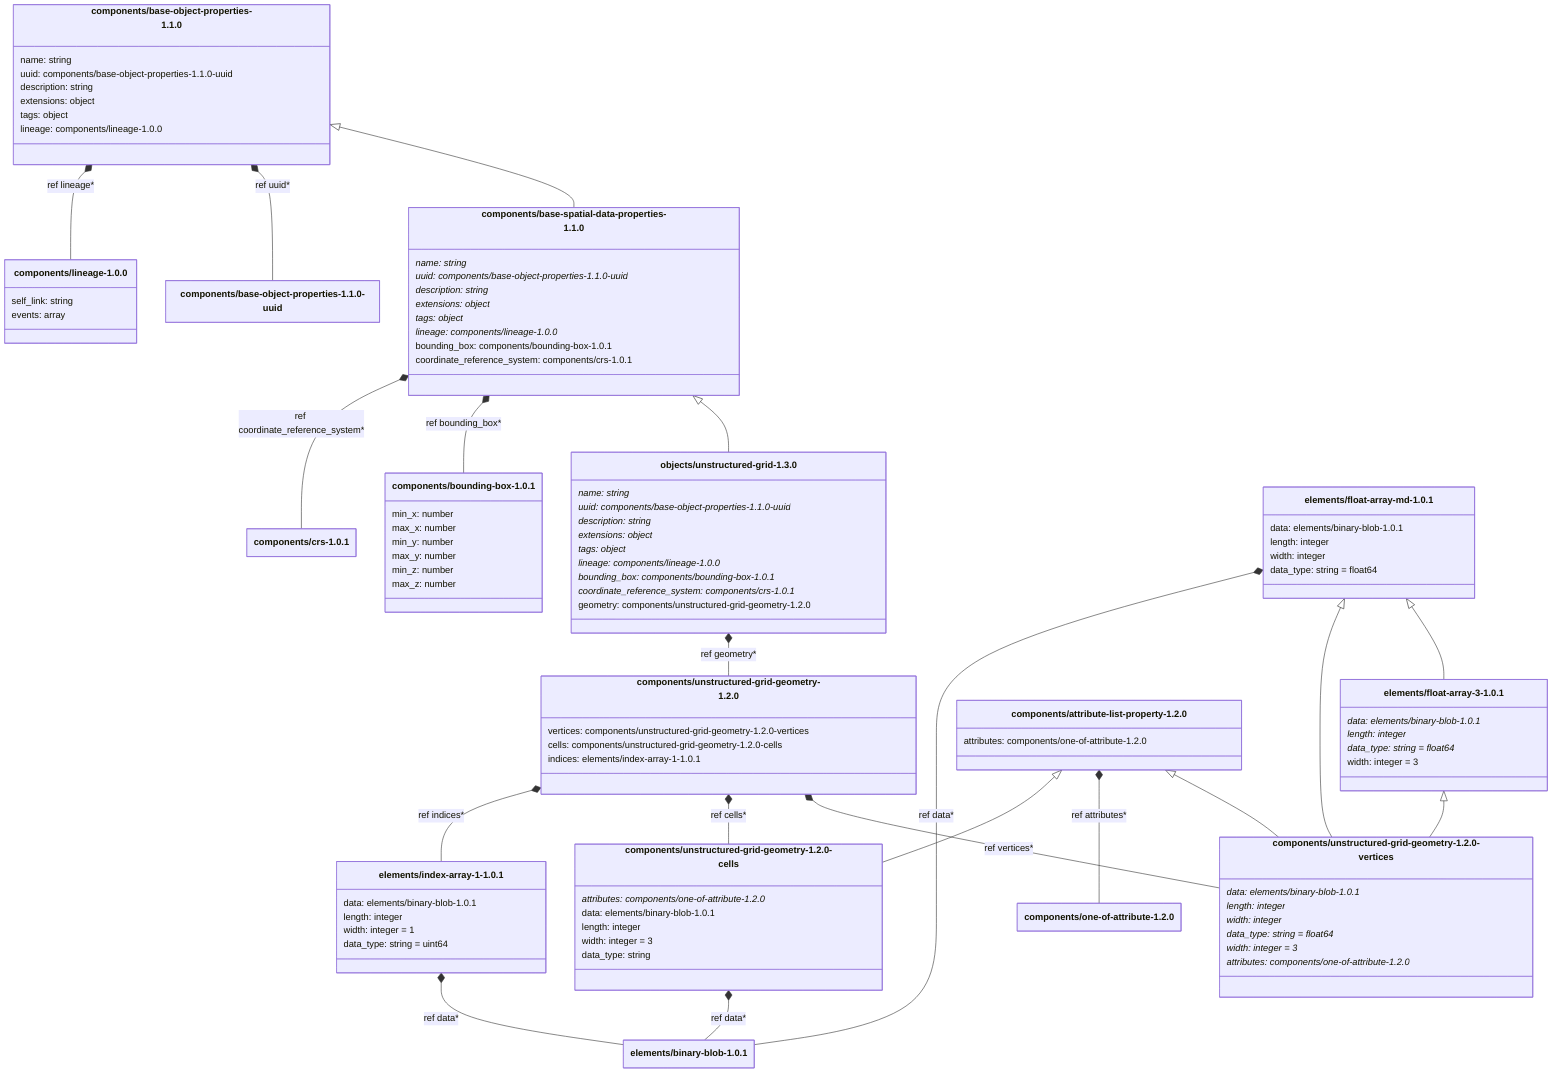 ---
config:
    class:
        hideEmptyMembersBox: true
---

classDiagram
    class `components/base-object-properties-1.1.0`:::schemaComponent {
        name: string
        uuid: components/base-object-properties-1.1.0-uuid
        description: string
        extensions: object
        tags: object
        lineage: components/lineage-1.0.0
    }
    class `components/base-spatial-data-properties-1.1.0`:::schemaComponent {
        name: string*
        uuid: components/base-object-properties-1.1.0-uuid*
        description: string*
        extensions: object*
        tags: object*
        lineage: components/lineage-1.0.0*
        bounding_box: components/bounding-box-1.0.1
        coordinate_reference_system: components/crs-1.0.1
    }
    `components/base-object-properties-1.1.0` <|-- `components/base-spatial-data-properties-1.1.0`
    class `objects/unstructured-grid-1.3.0`:::schemaObject {
        name: string*
        uuid: components/base-object-properties-1.1.0-uuid*
        description: string*
        extensions: object*
        tags: object*
        lineage: components/lineage-1.0.0*
        bounding_box: components/bounding-box-1.0.1*
        coordinate_reference_system: components/crs-1.0.1*
        geometry: components/unstructured-grid-geometry-1.2.0
    }
    `components/base-spatial-data-properties-1.1.0` <|-- `objects/unstructured-grid-1.3.0`
    `components/base-object-properties-1.1.0` *-- `components/base-object-properties-1.1.0-uuid` : ref uuid*
    `components/base-object-properties-1.1.0` *-- `components/lineage-1.0.0` : ref lineage*
    `components/base-spatial-data-properties-1.1.0` *-- `components/bounding-box-1.0.1` : ref bounding_box*
    `components/base-spatial-data-properties-1.1.0` *-- `components/crs-1.0.1` : ref coordinate_reference_system*
    `objects/unstructured-grid-1.3.0` *-- `components/unstructured-grid-geometry-1.2.0` : ref geometry*
    class `components/unstructured-grid-geometry-1.2.0`:::schemaComponent {
        vertices: components/unstructured-grid-geometry-1.2.0-vertices
        cells: components/unstructured-grid-geometry-1.2.0-cells
        indices: elements/index-array-1-1.0.1
    }
    `components/unstructured-grid-geometry-1.2.0` *-- `components/unstructured-grid-geometry-1.2.0-vertices` : ref vertices*
    `components/unstructured-grid-geometry-1.2.0` *-- `components/unstructured-grid-geometry-1.2.0-cells` : ref cells*
    `components/unstructured-grid-geometry-1.2.0` *-- `elements/index-array-1-1.0.1` : ref indices*
    class `elements/float-array-md-1.0.1`:::schemaElement {
        data: elements/binary-blob-1.0.1
        length: integer
        width: integer
        data_type: string = float64
    }
    class `elements/float-array-3-1.0.1`:::schemaElement {
        data: elements/binary-blob-1.0.1*
        length: integer*
        data_type: string = float64*
        width: integer = 3
    }
    `elements/float-array-md-1.0.1` <|-- `elements/float-array-3-1.0.1`
    class `components/attribute-list-property-1.2.0`:::schemaComponent {
        attributes: components/one-of-attribute-1.2.0
    }
    class `components/unstructured-grid-geometry-1.2.0-vertices`:::schemaImplicit {
        data: elements/binary-blob-1.0.1*
        length: integer*
        width: integer*
        data_type: string = float64*
        width: integer = 3*
        attributes: components/one-of-attribute-1.2.0*
    }
    `elements/float-array-md-1.0.1` <|-- `components/unstructured-grid-geometry-1.2.0-vertices`
    `elements/float-array-3-1.0.1` <|-- `components/unstructured-grid-geometry-1.2.0-vertices`
    `components/attribute-list-property-1.2.0` <|-- `components/unstructured-grid-geometry-1.2.0-vertices`
    `elements/float-array-md-1.0.1` *-- `elements/binary-blob-1.0.1` : ref data*
    `components/attribute-list-property-1.2.0` *-- `components/one-of-attribute-1.2.0` : ref attributes*
    class `elements/binary-blob-1.0.1`:::schemaElement {
    }
    class `components/one-of-attribute-1.2.0`:::schemaComponent {
    }
    class `elements/index-array-1-1.0.1`:::schemaElement {
        data: elements/binary-blob-1.0.1
        length: integer
        width: integer = 1
        data_type: string = uint64
    }
    `elements/index-array-1-1.0.1` *-- `elements/binary-blob-1.0.1` : ref data*
    class `components/unstructured-grid-geometry-1.2.0-cells`:::schemaImplicit {
        attributes: components/one-of-attribute-1.2.0*
        data: elements/binary-blob-1.0.1
        length: integer
        width: integer = 3
        data_type: string
    }
    `components/attribute-list-property-1.2.0` <|-- `components/unstructured-grid-geometry-1.2.0-cells`
    `components/unstructured-grid-geometry-1.2.0-cells` *-- `elements/binary-blob-1.0.1` : ref data*
    class `components/lineage-1.0.0`:::schemaComponent {
        self_link: string
        events: array
    }
    class `components/bounding-box-1.0.1`:::schemaComponent {
        min_x: number
        max_x: number
        min_y: number
        max_y: number
        min_z: number
        max_z: number
    }
    class `components/base-object-properties-1.1.0-uuid`:::schemaImplicit {
    }
    class `components/crs-1.0.1`:::schemaComponent {
    }